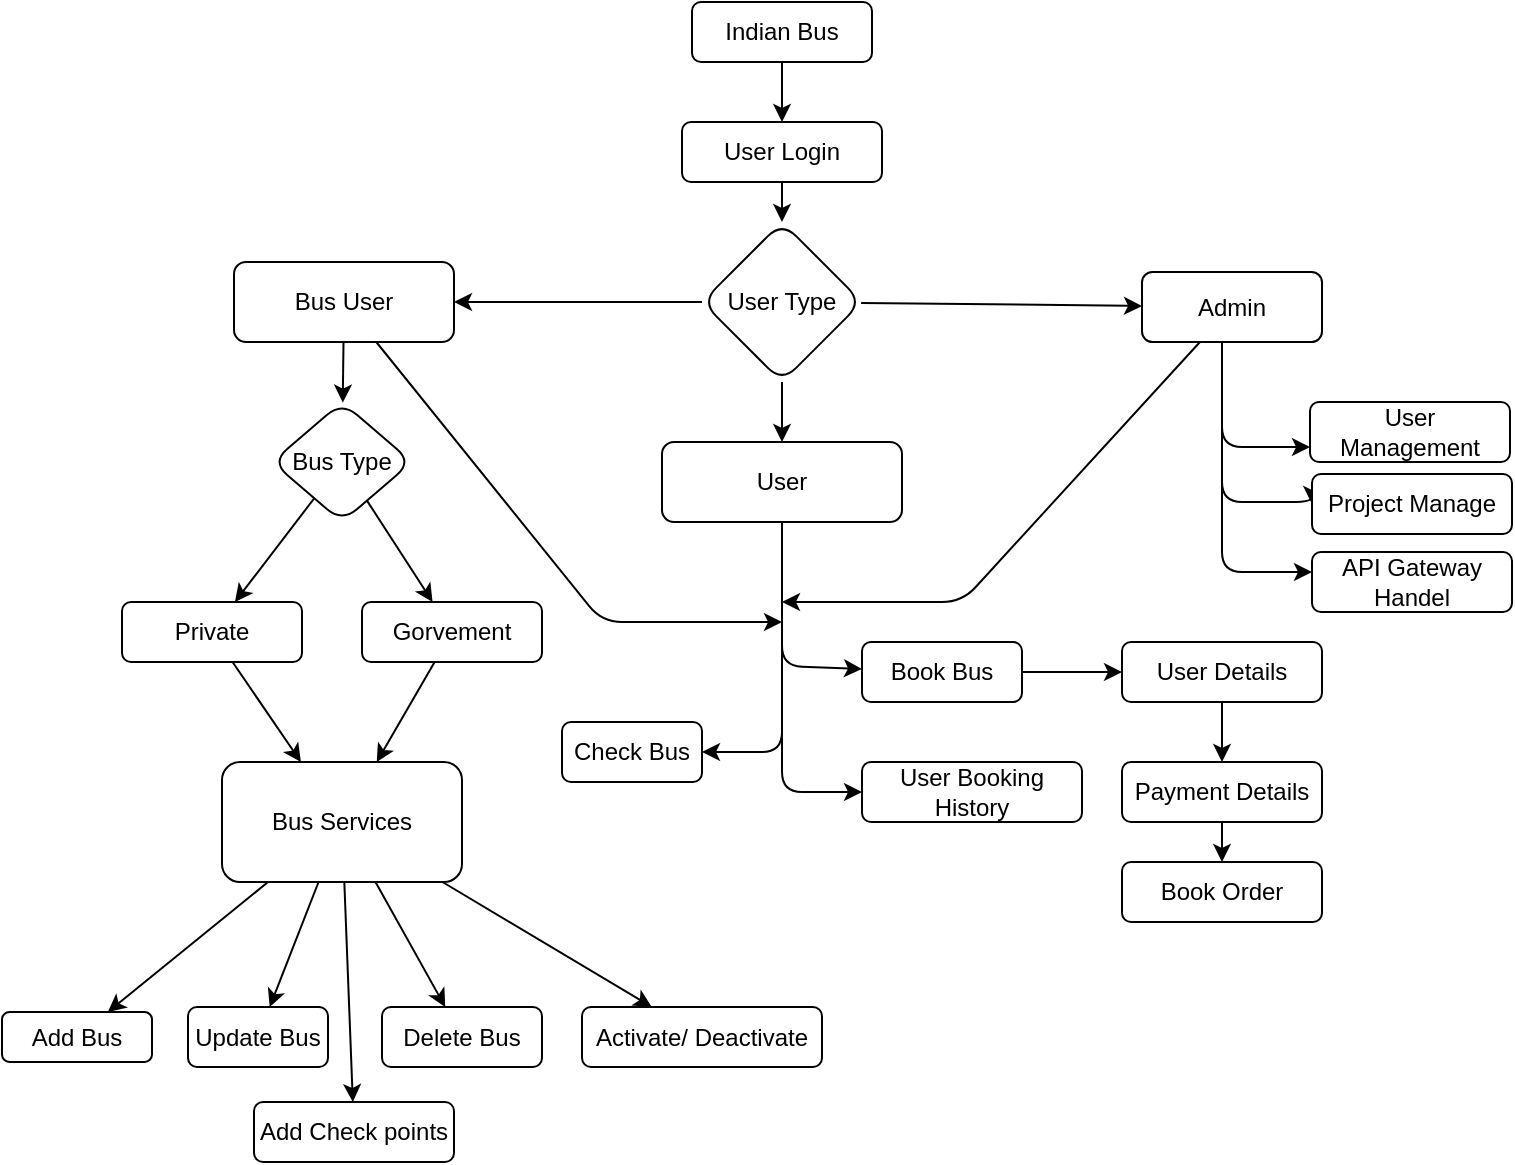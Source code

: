 <mxfile version="14.4.3" type="device"><diagram id="eNs1ZDV095B4bjlTPhkN" name="Page-1"><mxGraphModel dx="868" dy="510" grid="1" gridSize="10" guides="1" tooltips="1" connect="1" arrows="1" fold="1" page="1" pageScale="1" pageWidth="827" pageHeight="1169" math="0" shadow="0"><root><mxCell id="0"/><mxCell id="1" parent="0"/><mxCell id="ivMOAwM1XaiSY6YK20Qp-66" style="edgeStyle=orthogonalEdgeStyle;orthogonalLoop=1;jettySize=auto;html=1;" parent="1" source="ivMOAwM1XaiSY6YK20Qp-1" target="ivMOAwM1XaiSY6YK20Qp-64" edge="1"><mxGeometry relative="1" as="geometry"/></mxCell><mxCell id="ivMOAwM1XaiSY6YK20Qp-1" value="Indian Bus" style="whiteSpace=wrap;html=1;rounded=1;" parent="1" vertex="1"><mxGeometry x="355" y="20" width="90" height="30" as="geometry"/></mxCell><mxCell id="ivMOAwM1XaiSY6YK20Qp-3" value="User" style="whiteSpace=wrap;html=1;rounded=1;" parent="1" vertex="1"><mxGeometry x="340" y="240" width="120" height="40" as="geometry"/></mxCell><mxCell id="ivMOAwM1XaiSY6YK20Qp-4" value="Bus User" style="whiteSpace=wrap;html=1;rounded=1;" parent="1" vertex="1"><mxGeometry x="126" y="150" width="110" height="40" as="geometry"/></mxCell><mxCell id="ivMOAwM1XaiSY6YK20Qp-61" style="edgeStyle=orthogonalEdgeStyle;orthogonalLoop=1;jettySize=auto;html=1;" parent="1" source="ivMOAwM1XaiSY6YK20Qp-5" target="ivMOAwM1XaiSY6YK20Qp-58" edge="1"><mxGeometry relative="1" as="geometry"><Array as="points"><mxPoint x="620" y="305"/></Array></mxGeometry></mxCell><mxCell id="ivMOAwM1XaiSY6YK20Qp-62" style="edgeStyle=orthogonalEdgeStyle;orthogonalLoop=1;jettySize=auto;html=1;entryX=0;entryY=0.5;entryDx=0;entryDy=0;" parent="1" source="ivMOAwM1XaiSY6YK20Qp-5" target="ivMOAwM1XaiSY6YK20Qp-57" edge="1"><mxGeometry relative="1" as="geometry"><Array as="points"><mxPoint x="620" y="270"/></Array></mxGeometry></mxCell><mxCell id="ivMOAwM1XaiSY6YK20Qp-63" style="edgeStyle=orthogonalEdgeStyle;orthogonalLoop=1;jettySize=auto;html=1;entryX=0;entryY=0.75;entryDx=0;entryDy=0;" parent="1" source="ivMOAwM1XaiSY6YK20Qp-5" target="ivMOAwM1XaiSY6YK20Qp-56" edge="1"><mxGeometry relative="1" as="geometry"><Array as="points"><mxPoint x="620" y="242"/></Array></mxGeometry></mxCell><mxCell id="ivMOAwM1XaiSY6YK20Qp-5" value="Admin" style="whiteSpace=wrap;html=1;rounded=1;" parent="1" vertex="1"><mxGeometry x="580" y="155" width="90" height="35" as="geometry"/></mxCell><mxCell id="ivMOAwM1XaiSY6YK20Qp-6" value="User Type" style="rhombus;whiteSpace=wrap;html=1;rounded=1;" parent="1" vertex="1"><mxGeometry x="360" y="130" width="80" height="80" as="geometry"/></mxCell><mxCell id="ivMOAwM1XaiSY6YK20Qp-8" value="" style="endArrow=classic;html=1;" parent="1" source="ivMOAwM1XaiSY6YK20Qp-6" target="ivMOAwM1XaiSY6YK20Qp-5" edge="1"><mxGeometry width="50" height="50" relative="1" as="geometry"><mxPoint x="410" y="100" as="sourcePoint"/><mxPoint x="410" y="140" as="targetPoint"/></mxGeometry></mxCell><mxCell id="ivMOAwM1XaiSY6YK20Qp-9" value="" style="endArrow=classic;html=1;" parent="1" source="ivMOAwM1XaiSY6YK20Qp-6" target="ivMOAwM1XaiSY6YK20Qp-4" edge="1"><mxGeometry width="50" height="50" relative="1" as="geometry"><mxPoint x="450" y="180" as="sourcePoint"/><mxPoint x="610" y="180" as="targetPoint"/></mxGeometry></mxCell><mxCell id="ivMOAwM1XaiSY6YK20Qp-11" value="" style="endArrow=classic;html=1;" parent="1" source="ivMOAwM1XaiSY6YK20Qp-6" target="ivMOAwM1XaiSY6YK20Qp-3" edge="1"><mxGeometry width="50" height="50" relative="1" as="geometry"><mxPoint x="410" y="220" as="sourcePoint"/><mxPoint x="410" y="250" as="targetPoint"/></mxGeometry></mxCell><mxCell id="ivMOAwM1XaiSY6YK20Qp-12" value="Private" style="whiteSpace=wrap;html=1;rounded=1;" parent="1" vertex="1"><mxGeometry x="70" y="320" width="90" height="30" as="geometry"/></mxCell><mxCell id="ivMOAwM1XaiSY6YK20Qp-13" value="Bus Type" style="rhombus;whiteSpace=wrap;html=1;rounded=1;" parent="1" vertex="1"><mxGeometry x="145" y="220" width="70" height="60" as="geometry"/></mxCell><mxCell id="ivMOAwM1XaiSY6YK20Qp-14" value="Gorvement" style="whiteSpace=wrap;html=1;rounded=1;" parent="1" vertex="1"><mxGeometry x="190" y="320" width="90" height="30" as="geometry"/></mxCell><mxCell id="ivMOAwM1XaiSY6YK20Qp-15" value="" style="endArrow=classic;html=1;" parent="1" source="ivMOAwM1XaiSY6YK20Qp-4" target="ivMOAwM1XaiSY6YK20Qp-13" edge="1"><mxGeometry width="50" height="50" relative="1" as="geometry"><mxPoint x="80" y="280" as="sourcePoint"/><mxPoint x="130" y="230" as="targetPoint"/></mxGeometry></mxCell><mxCell id="ivMOAwM1XaiSY6YK20Qp-18" value="" style="endArrow=classic;html=1;" parent="1" source="ivMOAwM1XaiSY6YK20Qp-13" target="ivMOAwM1XaiSY6YK20Qp-14" edge="1"><mxGeometry width="50" height="50" relative="1" as="geometry"><mxPoint x="390" y="290" as="sourcePoint"/><mxPoint x="440" y="240" as="targetPoint"/></mxGeometry></mxCell><mxCell id="ivMOAwM1XaiSY6YK20Qp-19" value="" style="endArrow=classic;html=1;" parent="1" source="ivMOAwM1XaiSY6YK20Qp-13" target="ivMOAwM1XaiSY6YK20Qp-12" edge="1"><mxGeometry width="50" height="50" relative="1" as="geometry"><mxPoint x="206.154" y="326.154" as="sourcePoint"/><mxPoint x="250" y="370" as="targetPoint"/></mxGeometry></mxCell><mxCell id="ivMOAwM1XaiSY6YK20Qp-20" value="Bus Services" style="whiteSpace=wrap;html=1;rounded=1;" parent="1" vertex="1"><mxGeometry x="120" y="400" width="120" height="60" as="geometry"/></mxCell><mxCell id="ivMOAwM1XaiSY6YK20Qp-21" value="Add Bus" style="whiteSpace=wrap;html=1;rounded=1;" parent="1" vertex="1"><mxGeometry x="10" y="525" width="75" height="25" as="geometry"/></mxCell><mxCell id="ivMOAwM1XaiSY6YK20Qp-22" value="Update Bus" style="whiteSpace=wrap;html=1;rounded=1;" parent="1" vertex="1"><mxGeometry x="103" y="522.5" width="70" height="30" as="geometry"/></mxCell><mxCell id="ivMOAwM1XaiSY6YK20Qp-23" value="Delete Bus" style="whiteSpace=wrap;html=1;rounded=1;" parent="1" vertex="1"><mxGeometry x="200" y="522.5" width="80" height="30" as="geometry"/></mxCell><mxCell id="ivMOAwM1XaiSY6YK20Qp-24" value="Activate/ Deactivate" style="whiteSpace=wrap;html=1;rounded=1;" parent="1" vertex="1"><mxGeometry x="300" y="522.5" width="120" height="30" as="geometry"/></mxCell><mxCell id="ivMOAwM1XaiSY6YK20Qp-25" value="" style="endArrow=classic;html=1;" parent="1" source="ivMOAwM1XaiSY6YK20Qp-14" target="ivMOAwM1XaiSY6YK20Qp-20" edge="1"><mxGeometry width="50" height="50" relative="1" as="geometry"><mxPoint x="350" y="520" as="sourcePoint"/><mxPoint x="400" y="470" as="targetPoint"/></mxGeometry></mxCell><mxCell id="ivMOAwM1XaiSY6YK20Qp-26" value="" style="endArrow=classic;html=1;" parent="1" source="ivMOAwM1XaiSY6YK20Qp-12" target="ivMOAwM1XaiSY6YK20Qp-20" edge="1"><mxGeometry width="50" height="50" relative="1" as="geometry"><mxPoint x="270" y="390" as="sourcePoint"/><mxPoint x="210" y="450" as="targetPoint"/></mxGeometry></mxCell><mxCell id="ivMOAwM1XaiSY6YK20Qp-27" value="" style="endArrow=classic;html=1;" parent="1" source="ivMOAwM1XaiSY6YK20Qp-20" target="ivMOAwM1XaiSY6YK20Qp-23" edge="1"><mxGeometry width="50" height="50" relative="1" as="geometry"><mxPoint x="170" y="650" as="sourcePoint"/><mxPoint x="220" y="600" as="targetPoint"/></mxGeometry></mxCell><mxCell id="ivMOAwM1XaiSY6YK20Qp-28" value="" style="endArrow=classic;html=1;" parent="1" source="ivMOAwM1XaiSY6YK20Qp-20" target="ivMOAwM1XaiSY6YK20Qp-24" edge="1"><mxGeometry width="50" height="50" relative="1" as="geometry"><mxPoint x="211.818" y="470" as="sourcePoint"/><mxPoint x="259.091" y="535" as="targetPoint"/></mxGeometry></mxCell><mxCell id="ivMOAwM1XaiSY6YK20Qp-29" value="" style="endArrow=classic;html=1;" parent="1" source="ivMOAwM1XaiSY6YK20Qp-20" target="ivMOAwM1XaiSY6YK20Qp-22" edge="1"><mxGeometry width="50" height="50" relative="1" as="geometry"><mxPoint x="247.273" y="470" as="sourcePoint"/><mxPoint x="371.364" y="535" as="targetPoint"/></mxGeometry></mxCell><mxCell id="ivMOAwM1XaiSY6YK20Qp-30" value="" style="endArrow=classic;html=1;" parent="1" source="ivMOAwM1XaiSY6YK20Qp-20" target="ivMOAwM1XaiSY6YK20Qp-21" edge="1"><mxGeometry width="50" height="50" relative="1" as="geometry"><mxPoint x="185.909" y="470" as="sourcePoint"/><mxPoint x="177.045" y="535" as="targetPoint"/></mxGeometry></mxCell><mxCell id="ivMOAwM1XaiSY6YK20Qp-48" style="edgeStyle=orthogonalEdgeStyle;orthogonalLoop=1;jettySize=auto;html=1;" parent="1" source="ivMOAwM1XaiSY6YK20Qp-31" target="ivMOAwM1XaiSY6YK20Qp-46" edge="1"><mxGeometry relative="1" as="geometry"/></mxCell><mxCell id="ivMOAwM1XaiSY6YK20Qp-31" value="Book Bus&lt;br&gt;" style="whiteSpace=wrap;html=1;rounded=1;" parent="1" vertex="1"><mxGeometry x="440" y="340" width="80" height="30" as="geometry"/></mxCell><mxCell id="ivMOAwM1XaiSY6YK20Qp-32" value="Check Bus" style="whiteSpace=wrap;html=1;rounded=1;" parent="1" vertex="1"><mxGeometry x="290" y="380" width="70" height="30" as="geometry"/></mxCell><mxCell id="ivMOAwM1XaiSY6YK20Qp-33" value="User Booking History" style="whiteSpace=wrap;html=1;rounded=1;" parent="1" vertex="1"><mxGeometry x="440" y="400" width="110" height="30" as="geometry"/></mxCell><mxCell id="ivMOAwM1XaiSY6YK20Qp-37" value="" style="endArrow=classic;html=1;" parent="1" source="ivMOAwM1XaiSY6YK20Qp-3" target="ivMOAwM1XaiSY6YK20Qp-33" edge="1"><mxGeometry width="50" height="50" relative="1" as="geometry"><mxPoint x="310" y="390" as="sourcePoint"/><mxPoint x="360" y="340" as="targetPoint"/><Array as="points"><mxPoint x="400" y="415"/></Array></mxGeometry></mxCell><mxCell id="ivMOAwM1XaiSY6YK20Qp-39" value="" style="endArrow=classic;html=1;" parent="1" source="ivMOAwM1XaiSY6YK20Qp-3" target="ivMOAwM1XaiSY6YK20Qp-32" edge="1"><mxGeometry width="50" height="50" relative="1" as="geometry"><mxPoint x="320" y="410" as="sourcePoint"/><mxPoint x="370" y="360" as="targetPoint"/><Array as="points"><mxPoint x="400" y="395"/></Array></mxGeometry></mxCell><mxCell id="ivMOAwM1XaiSY6YK20Qp-40" value="" style="endArrow=classic;html=1;" parent="1" source="ivMOAwM1XaiSY6YK20Qp-3" target="ivMOAwM1XaiSY6YK20Qp-31" edge="1"><mxGeometry width="50" height="50" relative="1" as="geometry"><mxPoint x="410" y="310" as="sourcePoint"/><mxPoint x="450" y="405" as="targetPoint"/><Array as="points"><mxPoint x="400" y="352"/></Array></mxGeometry></mxCell><mxCell id="ivMOAwM1XaiSY6YK20Qp-41" value="" style="endArrow=classic;html=1;" parent="1" source="ivMOAwM1XaiSY6YK20Qp-4" edge="1"><mxGeometry width="50" height="50" relative="1" as="geometry"><mxPoint x="530" y="340" as="sourcePoint"/><mxPoint x="400" y="330" as="targetPoint"/><Array as="points"><mxPoint x="310" y="330"/></Array></mxGeometry></mxCell><mxCell id="ivMOAwM1XaiSY6YK20Qp-42" value="" style="endArrow=classic;html=1;" parent="1" source="ivMOAwM1XaiSY6YK20Qp-5" edge="1"><mxGeometry width="50" height="50" relative="1" as="geometry"><mxPoint x="209.697" y="200" as="sourcePoint"/><mxPoint x="400" y="320" as="targetPoint"/><Array as="points"><mxPoint x="490" y="320"/></Array></mxGeometry></mxCell><mxCell id="ivMOAwM1XaiSY6YK20Qp-43" value="Add Check points" style="whiteSpace=wrap;html=1;rounded=1;" parent="1" vertex="1"><mxGeometry x="136" y="570" width="100" height="30" as="geometry"/></mxCell><mxCell id="ivMOAwM1XaiSY6YK20Qp-44" value="" style="endArrow=classic;html=1;" parent="1" source="ivMOAwM1XaiSY6YK20Qp-20" target="ivMOAwM1XaiSY6YK20Qp-43" edge="1"><mxGeometry width="50" height="50" relative="1" as="geometry"><mxPoint x="180.233" y="470" as="sourcePoint"/><mxPoint x="159.884" y="532.5" as="targetPoint"/></mxGeometry></mxCell><mxCell id="ivMOAwM1XaiSY6YK20Qp-49" style="edgeStyle=orthogonalEdgeStyle;orthogonalLoop=1;jettySize=auto;html=1;" parent="1" source="ivMOAwM1XaiSY6YK20Qp-46" target="ivMOAwM1XaiSY6YK20Qp-47" edge="1"><mxGeometry relative="1" as="geometry"/></mxCell><mxCell id="ivMOAwM1XaiSY6YK20Qp-46" value="User Details" style="whiteSpace=wrap;html=1;rounded=1;" parent="1" vertex="1"><mxGeometry x="570" y="340" width="100" height="30" as="geometry"/></mxCell><mxCell id="ivMOAwM1XaiSY6YK20Qp-47" value="Payment Details" style="whiteSpace=wrap;html=1;rounded=1;" parent="1" vertex="1"><mxGeometry x="570" y="400" width="100" height="30" as="geometry"/></mxCell><mxCell id="ivMOAwM1XaiSY6YK20Qp-50" value="Book Order" style="whiteSpace=wrap;html=1;rounded=1;" parent="1" vertex="1"><mxGeometry x="570" y="450" width="100" height="30" as="geometry"/></mxCell><mxCell id="ivMOAwM1XaiSY6YK20Qp-53" value="" style="edgeStyle=orthogonalEdgeStyle;orthogonalLoop=1;jettySize=auto;html=1;" parent="1" source="ivMOAwM1XaiSY6YK20Qp-47" target="ivMOAwM1XaiSY6YK20Qp-50" edge="1"><mxGeometry relative="1" as="geometry"><mxPoint x="630" y="410" as="sourcePoint"/><mxPoint x="630" y="380" as="targetPoint"/></mxGeometry></mxCell><mxCell id="ivMOAwM1XaiSY6YK20Qp-56" value="User Management" style="whiteSpace=wrap;html=1;rounded=1;" parent="1" vertex="1"><mxGeometry x="664" y="220" width="100" height="30" as="geometry"/></mxCell><mxCell id="ivMOAwM1XaiSY6YK20Qp-57" value="Project Manage" style="whiteSpace=wrap;html=1;rounded=1;" parent="1" vertex="1"><mxGeometry x="665" y="256" width="100" height="30" as="geometry"/></mxCell><mxCell id="ivMOAwM1XaiSY6YK20Qp-58" value="API Gateway Handel" style="whiteSpace=wrap;html=1;rounded=1;" parent="1" vertex="1"><mxGeometry x="665" y="295" width="100" height="30" as="geometry"/></mxCell><mxCell id="ivMOAwM1XaiSY6YK20Qp-67" style="edgeStyle=orthogonalEdgeStyle;orthogonalLoop=1;jettySize=auto;html=1;" parent="1" source="ivMOAwM1XaiSY6YK20Qp-64" target="ivMOAwM1XaiSY6YK20Qp-6" edge="1"><mxGeometry relative="1" as="geometry"/></mxCell><mxCell id="ivMOAwM1XaiSY6YK20Qp-64" value="User Login" style="whiteSpace=wrap;html=1;rounded=1;" parent="1" vertex="1"><mxGeometry x="350" y="80" width="100" height="30" as="geometry"/></mxCell></root></mxGraphModel></diagram></mxfile>
